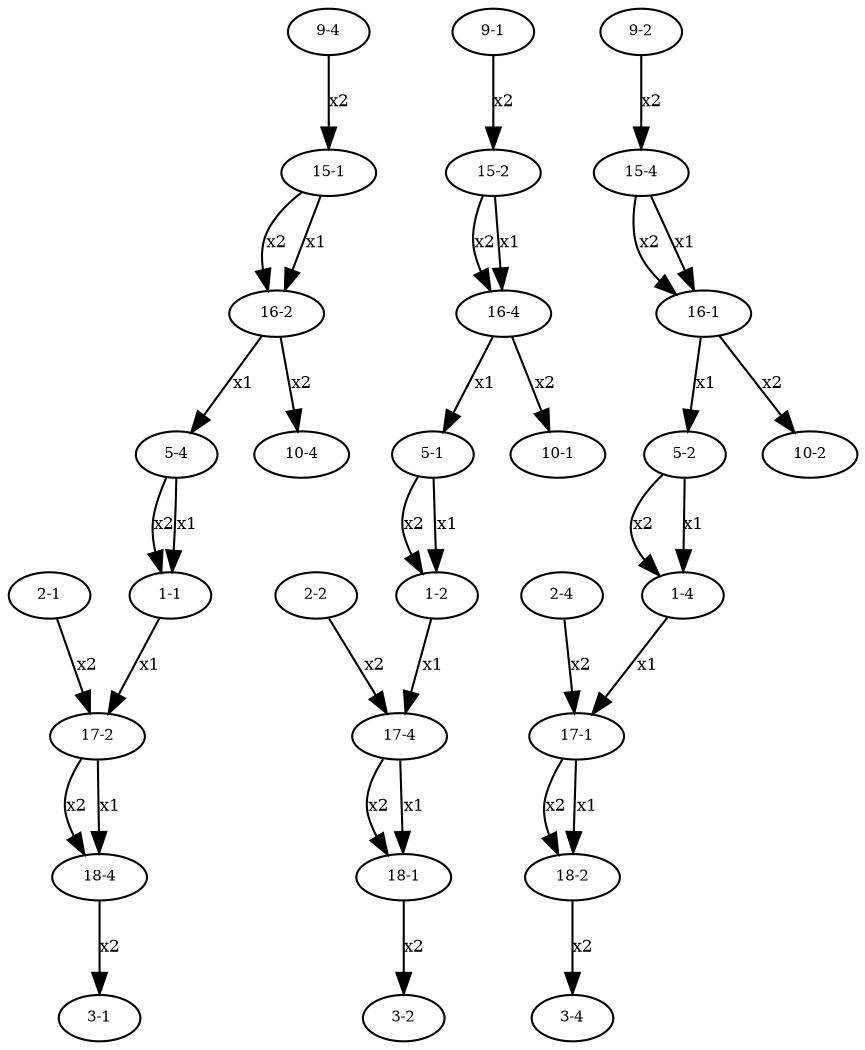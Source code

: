 digraph DxH1 {
"Hv1-1" [label="1-1",fontsize=7,width=.01,height=.01];
"Hv1-1" -> "Hv9-2" [label="x1",fontsize=8];
"Hv1-2" [label="1-2",fontsize=7,width=.01,height=.01];
"Hv1-2" -> "Hv9-4" [label="x1",fontsize=8];
"Hv1-4" [label="1-4",fontsize=7,width=.01,height=.01];
"Hv1-4" -> "Hv9-1" [label="x1",fontsize=8];
"Hv2-1" [label="2-1",fontsize=7,width=.01,height=.01];
"Hv2-1" -> "Hv9-2" [label="x2",fontsize=8];
"Hv2-2" [label="2-2",fontsize=7,width=.01,height=.01];
"Hv2-2" -> "Hv9-4" [label="x2",fontsize=8];
"Hv2-4" [label="2-4",fontsize=7,width=.01,height=.01];
"Hv2-4" -> "Hv9-1" [label="x2",fontsize=8];
"Hv3-1" [label="3-1",fontsize=7,width=.01,height=.01];
"Hv3-2" [label="3-2",fontsize=7,width=.01,height=.01];
"Hv3-4" [label="3-4",fontsize=7,width=.01,height=.01];
"Hv4-1" [label="5-1",fontsize=7,width=.01,height=.01];
"Hv4-1" -> "Hv1-2" [label="x2",fontsize=8];
"Hv4-1" -> "Hv1-2" [label="x1",fontsize=8];
"Hv4-2" [label="5-2",fontsize=7,width=.01,height=.01];
"Hv4-2" -> "Hv1-4" [label="x2",fontsize=8];
"Hv4-2" -> "Hv1-4" [label="x1",fontsize=8];
"Hv4-4" [label="5-4",fontsize=7,width=.01,height=.01];
"Hv4-4" -> "Hv1-1" [label="x2",fontsize=8];
"Hv4-4" -> "Hv1-1" [label="x1",fontsize=8];
"Hv5-1" [label="9-1",fontsize=7,width=.01,height=.01];
"Hv5-1" -> "Hv7-2" [label="x2",fontsize=8];
"Hv5-2" [label="9-2",fontsize=7,width=.01,height=.01];
"Hv5-2" -> "Hv7-4" [label="x2",fontsize=8];
"Hv5-4" [label="9-4",fontsize=7,width=.01,height=.01];
"Hv5-4" -> "Hv7-1" [label="x2",fontsize=8];
"Hv6-1" [label="10-1",fontsize=7,width=.01,height=.01];
"Hv6-2" [label="10-2",fontsize=7,width=.01,height=.01];
"Hv6-4" [label="10-4",fontsize=7,width=.01,height=.01];
"Hv7-1" [label="15-1",fontsize=7,width=.01,height=.01];
"Hv7-1" -> "Hv8-2" [label="x2",fontsize=8];
"Hv7-1" -> "Hv8-2" [label="x1",fontsize=8];
"Hv7-2" [label="15-2",fontsize=7,width=.01,height=.01];
"Hv7-2" -> "Hv8-4" [label="x2",fontsize=8];
"Hv7-2" -> "Hv8-4" [label="x1",fontsize=8];
"Hv7-4" [label="15-4",fontsize=7,width=.01,height=.01];
"Hv7-4" -> "Hv8-1" [label="x2",fontsize=8];
"Hv7-4" -> "Hv8-1" [label="x1",fontsize=8];
"Hv8-1" [label="16-1",fontsize=7,width=.01,height=.01];
"Hv8-1" -> "Hv6-2" [label="x2",fontsize=8];
"Hv8-1" -> "Hv4-2" [label="x1",fontsize=8];
"Hv8-2" [label="16-2",fontsize=7,width=.01,height=.01];
"Hv8-2" -> "Hv6-4" [label="x2",fontsize=8];
"Hv8-2" -> "Hv4-4" [label="x1",fontsize=8];
"Hv8-4" [label="16-4",fontsize=7,width=.01,height=.01];
"Hv8-4" -> "Hv6-1" [label="x2",fontsize=8];
"Hv8-4" -> "Hv4-1" [label="x1",fontsize=8];
"Hv9-1" [label="17-1",fontsize=7,width=.01,height=.01];
"Hv9-1" -> "Hv10-2" [label="x2",fontsize=8];
"Hv9-1" -> "Hv10-2" [label="x1",fontsize=8];
"Hv9-2" [label="17-2",fontsize=7,width=.01,height=.01];
"Hv9-2" -> "Hv10-4" [label="x2",fontsize=8];
"Hv9-2" -> "Hv10-4" [label="x1",fontsize=8];
"Hv9-4" [label="17-4",fontsize=7,width=.01,height=.01];
"Hv9-4" -> "Hv10-1" [label="x2",fontsize=8];
"Hv9-4" -> "Hv10-1" [label="x1",fontsize=8];
"Hv10-1" [label="18-1",fontsize=7,width=.01,height=.01];
"Hv10-1" -> "Hv3-2" [label="x2",fontsize=8];
"Hv10-2" [label="18-2",fontsize=7,width=.01,height=.01];
"Hv10-2" -> "Hv3-4" [label="x2",fontsize=8];
"Hv10-4" [label="18-4",fontsize=7,width=.01,height=.01];
"Hv10-4" -> "Hv3-1" [label="x2",fontsize=8];
}
